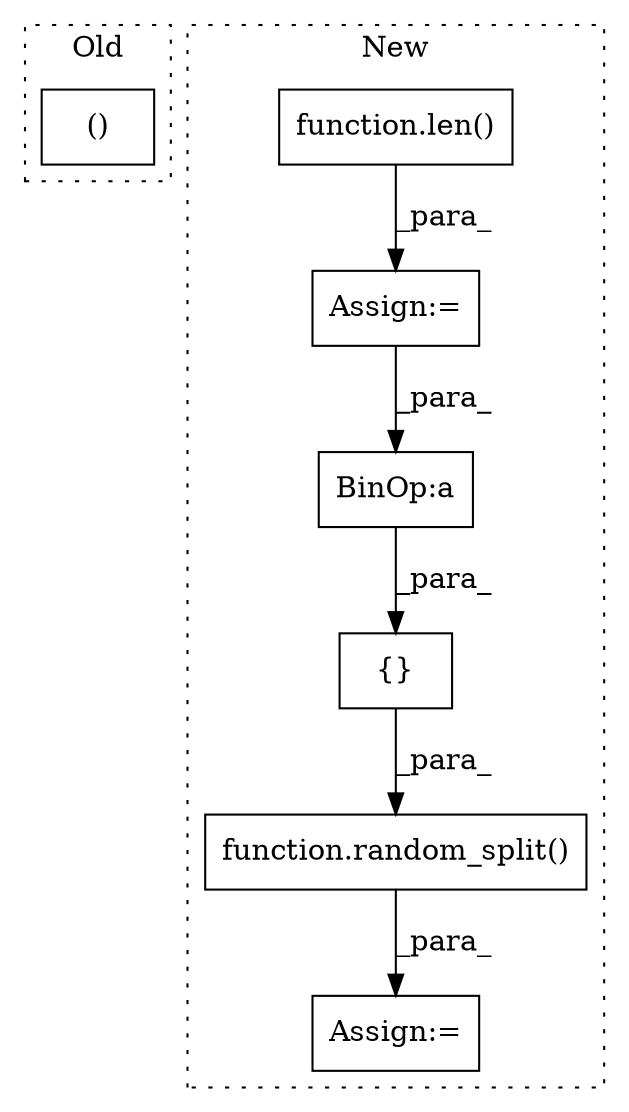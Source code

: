 digraph G {
subgraph cluster0 {
1 [label="()" a="54" s="705" l="3" shape="box"];
label = "Old";
style="dotted";
}
subgraph cluster1 {
2 [label="function.random_split()" a="75" s="1068,1137" l="13,1" shape="box"];
3 [label="Assign:=" a="68" s="1062" l="6" shape="box"];
4 [label="BinOp:a" a="82" s="1103" l="3" shape="box"];
5 [label="{}" a="59" s="1090,1136" l="1,0" shape="box"];
6 [label="Assign:=" a="68" s="1025" l="3" shape="box"];
7 [label="function.len()" a="75" s="1028,1039" l="4,1" shape="box"];
label = "New";
style="dotted";
}
2 -> 3 [label="_para_"];
4 -> 5 [label="_para_"];
5 -> 2 [label="_para_"];
6 -> 4 [label="_para_"];
7 -> 6 [label="_para_"];
}